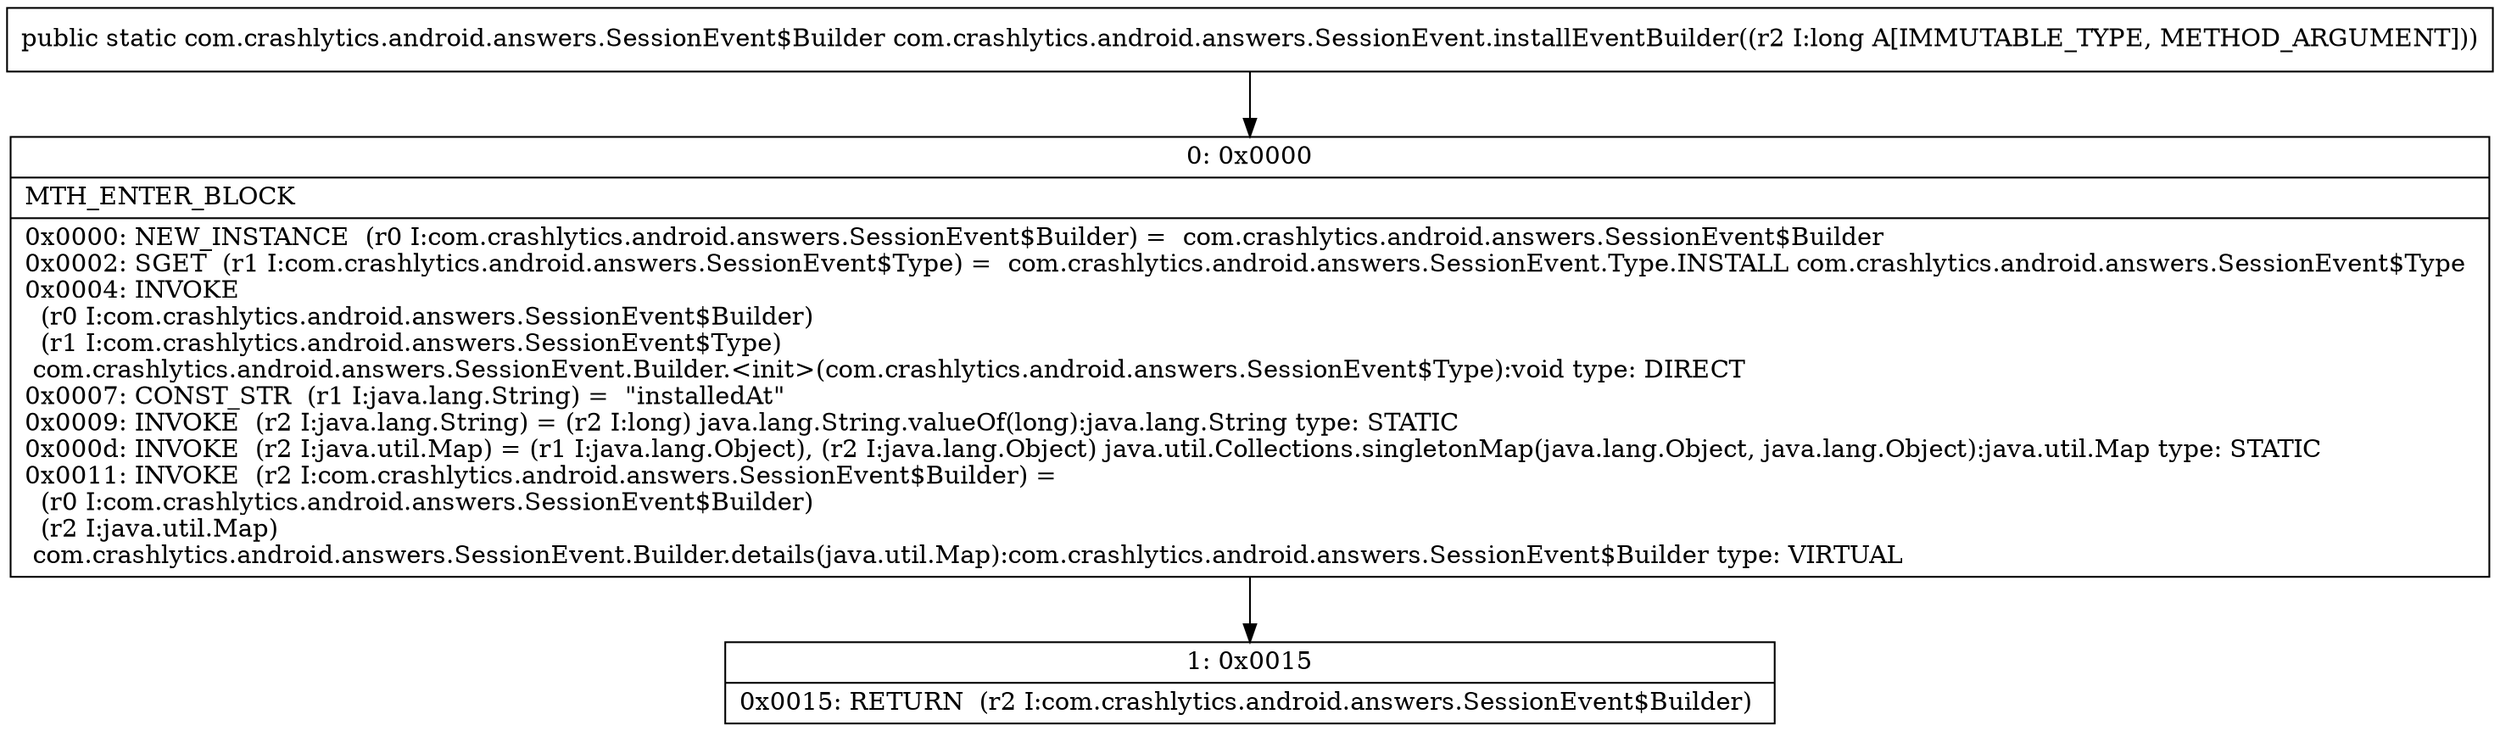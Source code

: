 digraph "CFG forcom.crashlytics.android.answers.SessionEvent.installEventBuilder(J)Lcom\/crashlytics\/android\/answers\/SessionEvent$Builder;" {
Node_0 [shape=record,label="{0\:\ 0x0000|MTH_ENTER_BLOCK\l|0x0000: NEW_INSTANCE  (r0 I:com.crashlytics.android.answers.SessionEvent$Builder) =  com.crashlytics.android.answers.SessionEvent$Builder \l0x0002: SGET  (r1 I:com.crashlytics.android.answers.SessionEvent$Type) =  com.crashlytics.android.answers.SessionEvent.Type.INSTALL com.crashlytics.android.answers.SessionEvent$Type \l0x0004: INVOKE  \l  (r0 I:com.crashlytics.android.answers.SessionEvent$Builder)\l  (r1 I:com.crashlytics.android.answers.SessionEvent$Type)\l com.crashlytics.android.answers.SessionEvent.Builder.\<init\>(com.crashlytics.android.answers.SessionEvent$Type):void type: DIRECT \l0x0007: CONST_STR  (r1 I:java.lang.String) =  \"installedAt\" \l0x0009: INVOKE  (r2 I:java.lang.String) = (r2 I:long) java.lang.String.valueOf(long):java.lang.String type: STATIC \l0x000d: INVOKE  (r2 I:java.util.Map) = (r1 I:java.lang.Object), (r2 I:java.lang.Object) java.util.Collections.singletonMap(java.lang.Object, java.lang.Object):java.util.Map type: STATIC \l0x0011: INVOKE  (r2 I:com.crashlytics.android.answers.SessionEvent$Builder) = \l  (r0 I:com.crashlytics.android.answers.SessionEvent$Builder)\l  (r2 I:java.util.Map)\l com.crashlytics.android.answers.SessionEvent.Builder.details(java.util.Map):com.crashlytics.android.answers.SessionEvent$Builder type: VIRTUAL \l}"];
Node_1 [shape=record,label="{1\:\ 0x0015|0x0015: RETURN  (r2 I:com.crashlytics.android.answers.SessionEvent$Builder) \l}"];
MethodNode[shape=record,label="{public static com.crashlytics.android.answers.SessionEvent$Builder com.crashlytics.android.answers.SessionEvent.installEventBuilder((r2 I:long A[IMMUTABLE_TYPE, METHOD_ARGUMENT])) }"];
MethodNode -> Node_0;
Node_0 -> Node_1;
}

